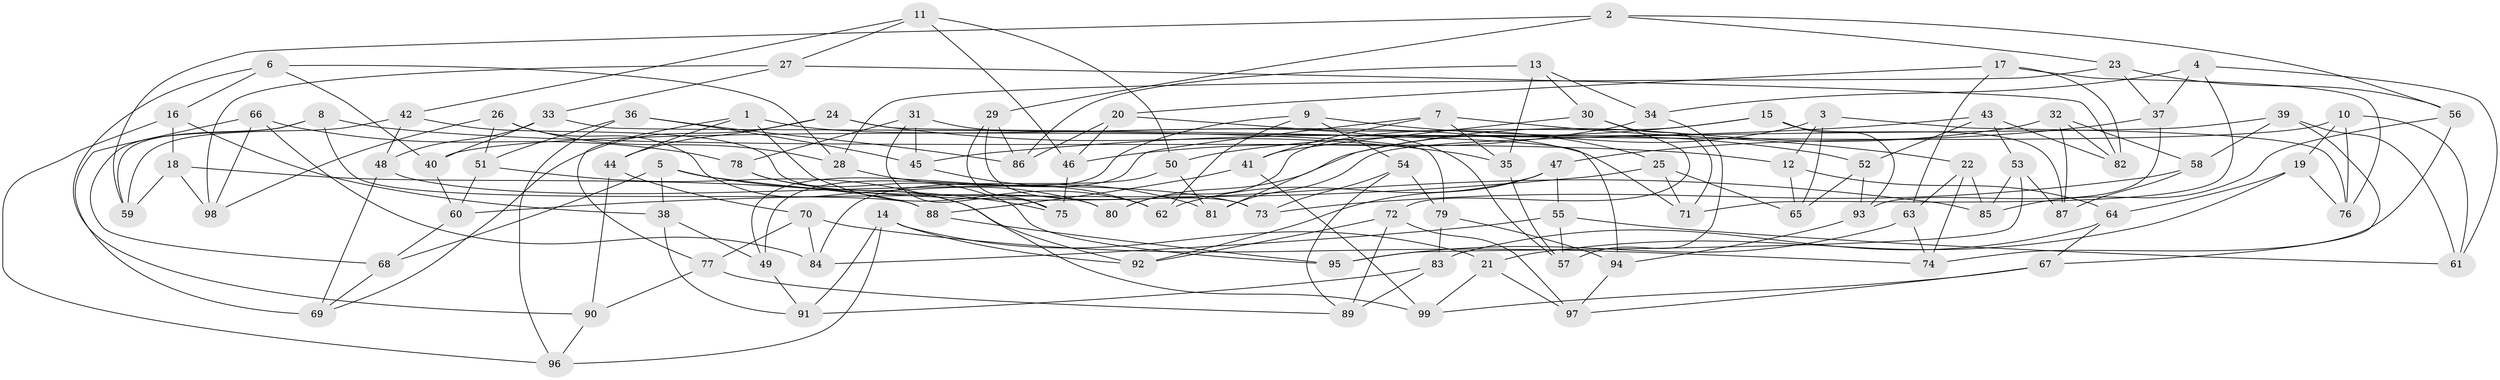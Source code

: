 // Generated by graph-tools (version 1.1) at 2025/03/03/09/25 03:03:04]
// undirected, 99 vertices, 198 edges
graph export_dot {
graph [start="1"]
  node [color=gray90,style=filled];
  1;
  2;
  3;
  4;
  5;
  6;
  7;
  8;
  9;
  10;
  11;
  12;
  13;
  14;
  15;
  16;
  17;
  18;
  19;
  20;
  21;
  22;
  23;
  24;
  25;
  26;
  27;
  28;
  29;
  30;
  31;
  32;
  33;
  34;
  35;
  36;
  37;
  38;
  39;
  40;
  41;
  42;
  43;
  44;
  45;
  46;
  47;
  48;
  49;
  50;
  51;
  52;
  53;
  54;
  55;
  56;
  57;
  58;
  59;
  60;
  61;
  62;
  63;
  64;
  65;
  66;
  67;
  68;
  69;
  70;
  71;
  72;
  73;
  74;
  75;
  76;
  77;
  78;
  79;
  80;
  81;
  82;
  83;
  84;
  85;
  86;
  87;
  88;
  89;
  90;
  91;
  92;
  93;
  94;
  95;
  96;
  97;
  98;
  99;
  1 -- 71;
  1 -- 62;
  1 -- 44;
  1 -- 77;
  2 -- 29;
  2 -- 59;
  2 -- 23;
  2 -- 56;
  3 -- 65;
  3 -- 76;
  3 -- 81;
  3 -- 12;
  4 -- 71;
  4 -- 34;
  4 -- 37;
  4 -- 61;
  5 -- 38;
  5 -- 68;
  5 -- 85;
  5 -- 75;
  6 -- 16;
  6 -- 28;
  6 -- 40;
  6 -- 90;
  7 -- 49;
  7 -- 41;
  7 -- 22;
  7 -- 35;
  8 -- 59;
  8 -- 68;
  8 -- 12;
  8 -- 88;
  9 -- 62;
  9 -- 49;
  9 -- 54;
  9 -- 52;
  10 -- 61;
  10 -- 76;
  10 -- 40;
  10 -- 19;
  11 -- 27;
  11 -- 42;
  11 -- 50;
  11 -- 46;
  12 -- 64;
  12 -- 65;
  13 -- 35;
  13 -- 34;
  13 -- 86;
  13 -- 30;
  14 -- 21;
  14 -- 92;
  14 -- 96;
  14 -- 91;
  15 -- 80;
  15 -- 50;
  15 -- 87;
  15 -- 93;
  16 -- 96;
  16 -- 18;
  16 -- 38;
  17 -- 76;
  17 -- 20;
  17 -- 82;
  17 -- 63;
  18 -- 98;
  18 -- 88;
  18 -- 59;
  19 -- 21;
  19 -- 64;
  19 -- 76;
  20 -- 86;
  20 -- 25;
  20 -- 46;
  21 -- 97;
  21 -- 99;
  22 -- 74;
  22 -- 63;
  22 -- 85;
  23 -- 37;
  23 -- 28;
  23 -- 56;
  24 -- 44;
  24 -- 69;
  24 -- 35;
  24 -- 94;
  25 -- 71;
  25 -- 65;
  25 -- 60;
  26 -- 51;
  26 -- 98;
  26 -- 28;
  26 -- 99;
  27 -- 82;
  27 -- 33;
  27 -- 98;
  28 -- 81;
  29 -- 75;
  29 -- 86;
  29 -- 73;
  30 -- 41;
  30 -- 72;
  30 -- 71;
  31 -- 75;
  31 -- 45;
  31 -- 57;
  31 -- 78;
  32 -- 87;
  32 -- 80;
  32 -- 82;
  32 -- 58;
  33 -- 40;
  33 -- 79;
  33 -- 48;
  34 -- 46;
  34 -- 57;
  35 -- 57;
  36 -- 51;
  36 -- 96;
  36 -- 86;
  36 -- 45;
  37 -- 93;
  37 -- 47;
  38 -- 49;
  38 -- 91;
  39 -- 61;
  39 -- 58;
  39 -- 67;
  39 -- 81;
  40 -- 60;
  41 -- 99;
  41 -- 88;
  42 -- 80;
  42 -- 48;
  42 -- 59;
  43 -- 82;
  43 -- 52;
  43 -- 45;
  43 -- 53;
  44 -- 90;
  44 -- 70;
  45 -- 62;
  46 -- 75;
  47 -- 55;
  47 -- 92;
  47 -- 62;
  48 -- 69;
  48 -- 73;
  49 -- 91;
  50 -- 84;
  50 -- 81;
  51 -- 60;
  51 -- 92;
  52 -- 65;
  52 -- 93;
  53 -- 85;
  53 -- 95;
  53 -- 87;
  54 -- 79;
  54 -- 73;
  54 -- 89;
  55 -- 57;
  55 -- 61;
  55 -- 84;
  56 -- 74;
  56 -- 85;
  58 -- 73;
  58 -- 87;
  60 -- 68;
  63 -- 95;
  63 -- 74;
  64 -- 67;
  64 -- 83;
  66 -- 78;
  66 -- 69;
  66 -- 98;
  66 -- 84;
  67 -- 97;
  67 -- 99;
  68 -- 69;
  70 -- 77;
  70 -- 84;
  70 -- 74;
  72 -- 97;
  72 -- 89;
  72 -- 92;
  77 -- 90;
  77 -- 89;
  78 -- 95;
  78 -- 80;
  79 -- 94;
  79 -- 83;
  83 -- 89;
  83 -- 91;
  88 -- 95;
  90 -- 96;
  93 -- 94;
  94 -- 97;
}
